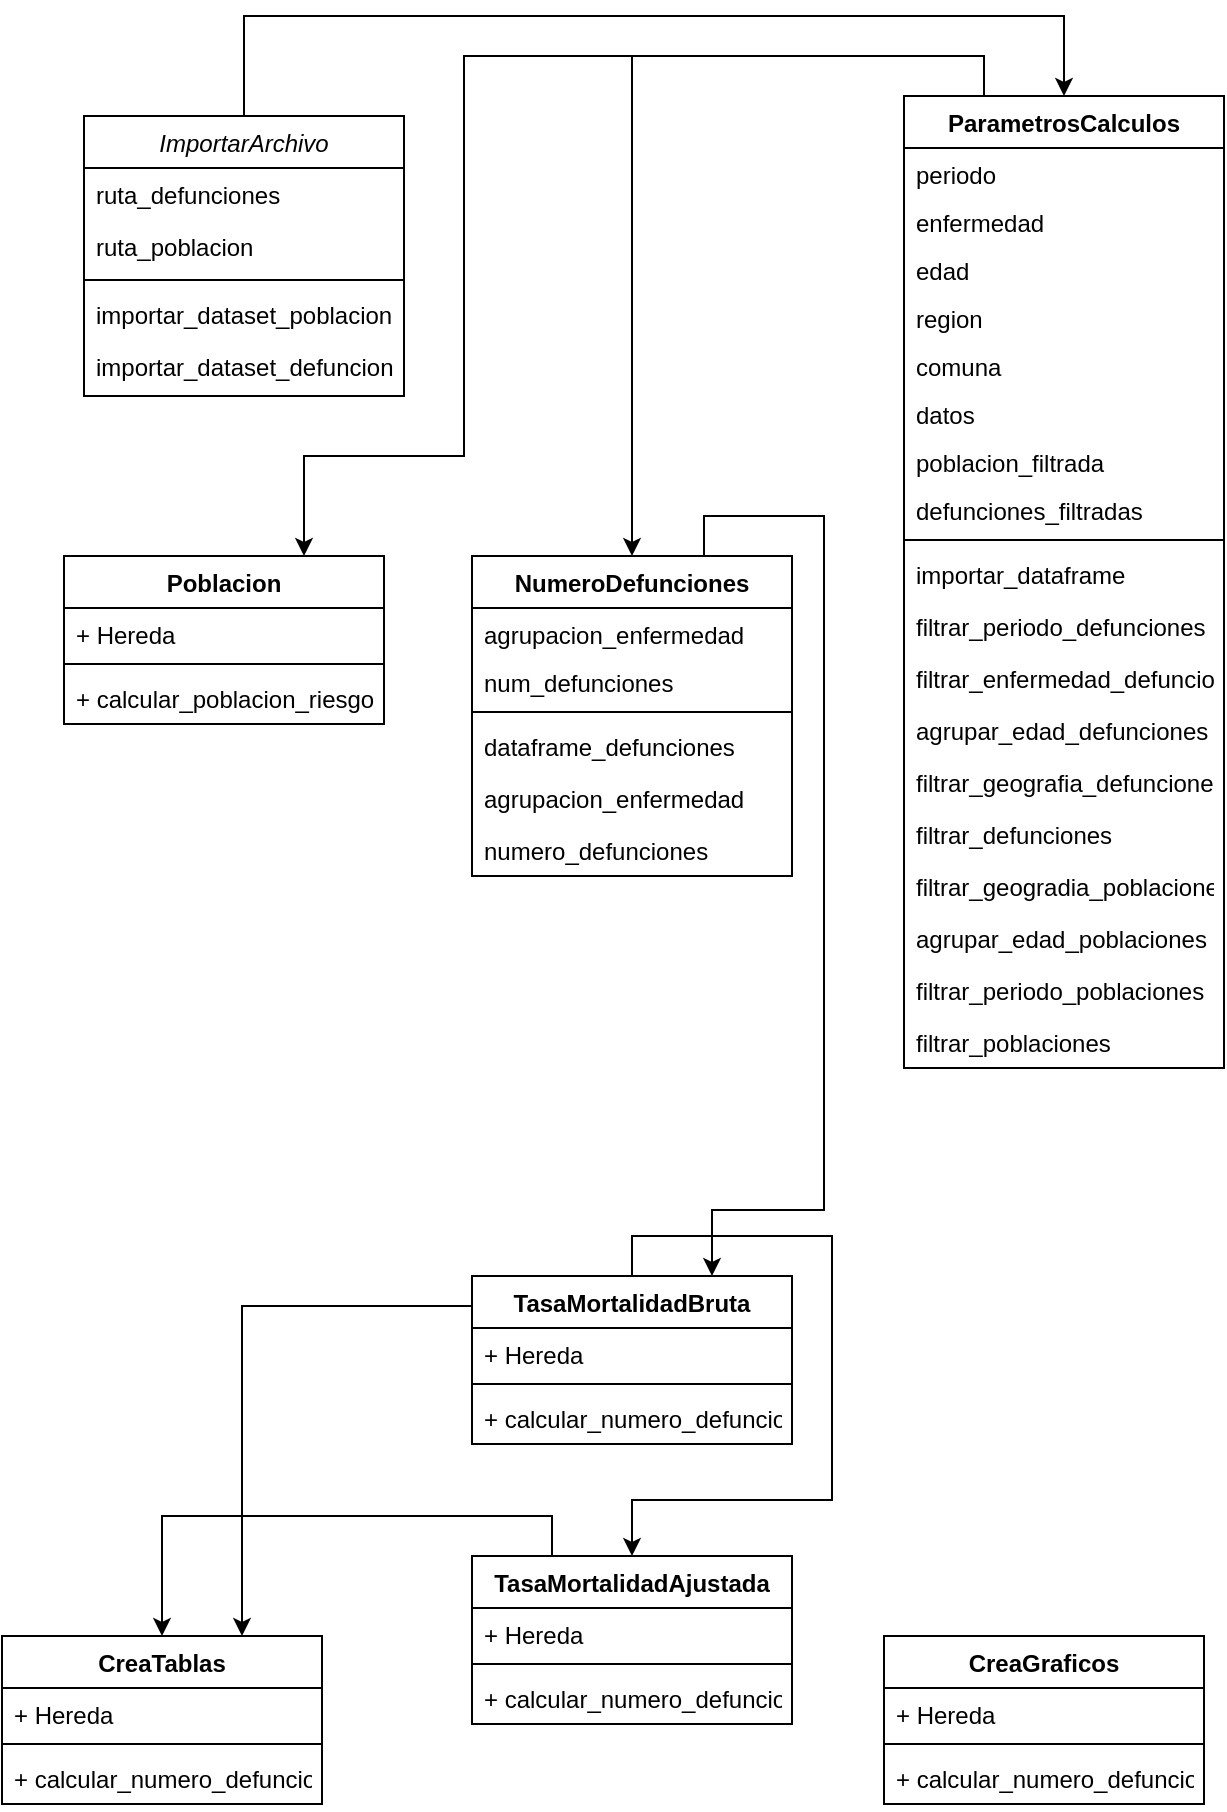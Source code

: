 <mxfile version="16.5.1" type="device"><diagram id="C5RBs43oDa-KdzZeNtuy" name="Page-1"><mxGraphModel dx="1122" dy="685" grid="1" gridSize="10" guides="1" tooltips="1" connect="1" arrows="1" fold="1" page="1" pageScale="1" pageWidth="827" pageHeight="1169" math="0" shadow="0"><root><mxCell id="WIyWlLk6GJQsqaUBKTNV-0"/><mxCell id="WIyWlLk6GJQsqaUBKTNV-1" parent="WIyWlLk6GJQsqaUBKTNV-0"/><mxCell id="wGkIY1f3AacvhokBt2IR-3" style="edgeStyle=orthogonalEdgeStyle;rounded=0;orthogonalLoop=1;jettySize=auto;html=1;exitX=0.5;exitY=0;exitDx=0;exitDy=0;entryX=0.5;entryY=0;entryDx=0;entryDy=0;" edge="1" parent="WIyWlLk6GJQsqaUBKTNV-1" source="zkfFHV4jXpPFQw0GAbJ--0" target="blr62Pe_u3Ho1g_nkJfP-22"><mxGeometry relative="1" as="geometry"><Array as="points"><mxPoint x="220" y="30"/><mxPoint x="630" y="30"/></Array></mxGeometry></mxCell><mxCell id="zkfFHV4jXpPFQw0GAbJ--0" value="ImportarArchivo" style="swimlane;fontStyle=2;align=center;verticalAlign=top;childLayout=stackLayout;horizontal=1;startSize=26;horizontalStack=0;resizeParent=1;resizeLast=0;collapsible=1;marginBottom=0;rounded=0;shadow=0;strokeWidth=1;" parent="WIyWlLk6GJQsqaUBKTNV-1" vertex="1"><mxGeometry x="140" y="80" width="160" height="140" as="geometry"><mxRectangle x="230" y="140" width="160" height="26" as="alternateBounds"/></mxGeometry></mxCell><mxCell id="zkfFHV4jXpPFQw0GAbJ--2" value="ruta_defunciones" style="text;align=left;verticalAlign=top;spacingLeft=4;spacingRight=4;overflow=hidden;rotatable=0;points=[[0,0.5],[1,0.5]];portConstraint=eastwest;rounded=0;shadow=0;html=0;" parent="zkfFHV4jXpPFQw0GAbJ--0" vertex="1"><mxGeometry y="26" width="160" height="26" as="geometry"/></mxCell><mxCell id="zkfFHV4jXpPFQw0GAbJ--3" value="ruta_poblacion" style="text;align=left;verticalAlign=top;spacingLeft=4;spacingRight=4;overflow=hidden;rotatable=0;points=[[0,0.5],[1,0.5]];portConstraint=eastwest;rounded=0;shadow=0;html=0;" parent="zkfFHV4jXpPFQw0GAbJ--0" vertex="1"><mxGeometry y="52" width="160" height="26" as="geometry"/></mxCell><mxCell id="zkfFHV4jXpPFQw0GAbJ--4" value="" style="line;html=1;strokeWidth=1;align=left;verticalAlign=middle;spacingTop=-1;spacingLeft=3;spacingRight=3;rotatable=0;labelPosition=right;points=[];portConstraint=eastwest;" parent="zkfFHV4jXpPFQw0GAbJ--0" vertex="1"><mxGeometry y="78" width="160" height="8" as="geometry"/></mxCell><mxCell id="zkfFHV4jXpPFQw0GAbJ--5" value="importar_dataset_poblacion" style="text;align=left;verticalAlign=top;spacingLeft=4;spacingRight=4;overflow=hidden;rotatable=0;points=[[0,0.5],[1,0.5]];portConstraint=eastwest;" parent="zkfFHV4jXpPFQw0GAbJ--0" vertex="1"><mxGeometry y="86" width="160" height="26" as="geometry"/></mxCell><mxCell id="xW-Fqafu3uQQAppdAeJd-8" value="importar_dataset_defunciones" style="text;align=left;verticalAlign=top;spacingLeft=4;spacingRight=4;overflow=hidden;rotatable=0;points=[[0,0.5],[1,0.5]];portConstraint=eastwest;" parent="zkfFHV4jXpPFQw0GAbJ--0" vertex="1"><mxGeometry y="112" width="160" height="26" as="geometry"/></mxCell><mxCell id="blr62Pe_u3Ho1g_nkJfP-2" value="Poblacion" style="swimlane;fontStyle=1;align=center;verticalAlign=top;childLayout=stackLayout;horizontal=1;startSize=26;horizontalStack=0;resizeParent=1;resizeParentMax=0;resizeLast=0;collapsible=1;marginBottom=0;" parent="WIyWlLk6GJQsqaUBKTNV-1" vertex="1"><mxGeometry x="130" y="300" width="160" height="84" as="geometry"/></mxCell><mxCell id="blr62Pe_u3Ho1g_nkJfP-6" value="+ Hereda" style="text;strokeColor=none;fillColor=none;align=left;verticalAlign=top;spacingLeft=4;spacingRight=4;overflow=hidden;rotatable=0;points=[[0,0.5],[1,0.5]];portConstraint=eastwest;" parent="blr62Pe_u3Ho1g_nkJfP-2" vertex="1"><mxGeometry y="26" width="160" height="24" as="geometry"/></mxCell><mxCell id="blr62Pe_u3Ho1g_nkJfP-4" value="" style="line;strokeWidth=1;fillColor=none;align=left;verticalAlign=middle;spacingTop=-1;spacingLeft=3;spacingRight=3;rotatable=0;labelPosition=right;points=[];portConstraint=eastwest;" parent="blr62Pe_u3Ho1g_nkJfP-2" vertex="1"><mxGeometry y="50" width="160" height="8" as="geometry"/></mxCell><mxCell id="blr62Pe_u3Ho1g_nkJfP-5" value="+ calcular_poblacion_riesgo" style="text;strokeColor=none;fillColor=none;align=left;verticalAlign=top;spacingLeft=4;spacingRight=4;overflow=hidden;rotatable=0;points=[[0,0.5],[1,0.5]];portConstraint=eastwest;" parent="blr62Pe_u3Ho1g_nkJfP-2" vertex="1"><mxGeometry y="58" width="160" height="26" as="geometry"/></mxCell><mxCell id="blr62Pe_u3Ho1g_nkJfP-59" style="edgeStyle=orthogonalEdgeStyle;rounded=0;orthogonalLoop=1;jettySize=auto;html=1;exitX=0.75;exitY=0;exitDx=0;exitDy=0;entryX=0.75;entryY=0;entryDx=0;entryDy=0;" parent="WIyWlLk6GJQsqaUBKTNV-1" source="blr62Pe_u3Ho1g_nkJfP-12" target="blr62Pe_u3Ho1g_nkJfP-34" edge="1"><mxGeometry relative="1" as="geometry"><Array as="points"><mxPoint x="450" y="280"/><mxPoint x="510" y="280"/><mxPoint x="510" y="627"/><mxPoint x="454" y="627"/></Array></mxGeometry></mxCell><mxCell id="blr62Pe_u3Ho1g_nkJfP-12" value="NumeroDefunciones" style="swimlane;fontStyle=1;align=center;verticalAlign=top;childLayout=stackLayout;horizontal=1;startSize=26;horizontalStack=0;resizeParent=1;resizeParentMax=0;resizeLast=0;collapsible=1;marginBottom=0;" parent="WIyWlLk6GJQsqaUBKTNV-1" vertex="1"><mxGeometry x="334" y="300" width="160" height="160" as="geometry"/></mxCell><mxCell id="xW-Fqafu3uQQAppdAeJd-0" value="agrupacion_enfermedad" style="text;strokeColor=none;fillColor=none;align=left;verticalAlign=top;spacingLeft=4;spacingRight=4;overflow=hidden;rotatable=0;points=[[0,0.5],[1,0.5]];portConstraint=eastwest;" parent="blr62Pe_u3Ho1g_nkJfP-12" vertex="1"><mxGeometry y="26" width="160" height="24" as="geometry"/></mxCell><mxCell id="wGkIY1f3AacvhokBt2IR-0" value="num_defunciones" style="text;strokeColor=none;fillColor=none;align=left;verticalAlign=top;spacingLeft=4;spacingRight=4;overflow=hidden;rotatable=0;points=[[0,0.5],[1,0.5]];portConstraint=eastwest;" vertex="1" parent="blr62Pe_u3Ho1g_nkJfP-12"><mxGeometry y="50" width="160" height="24" as="geometry"/></mxCell><mxCell id="blr62Pe_u3Ho1g_nkJfP-20" value="" style="line;strokeWidth=1;fillColor=none;align=left;verticalAlign=middle;spacingTop=-1;spacingLeft=3;spacingRight=3;rotatable=0;labelPosition=right;points=[];portConstraint=eastwest;" parent="blr62Pe_u3Ho1g_nkJfP-12" vertex="1"><mxGeometry y="74" width="160" height="8" as="geometry"/></mxCell><mxCell id="wGkIY1f3AacvhokBt2IR-8" value="dataframe_defunciones" style="text;strokeColor=none;fillColor=none;align=left;verticalAlign=top;spacingLeft=4;spacingRight=4;overflow=hidden;rotatable=0;points=[[0,0.5],[1,0.5]];portConstraint=eastwest;" vertex="1" parent="blr62Pe_u3Ho1g_nkJfP-12"><mxGeometry y="82" width="160" height="26" as="geometry"/></mxCell><mxCell id="blr62Pe_u3Ho1g_nkJfP-21" value="agrupacion_enfermedad" style="text;strokeColor=none;fillColor=none;align=left;verticalAlign=top;spacingLeft=4;spacingRight=4;overflow=hidden;rotatable=0;points=[[0,0.5],[1,0.5]];portConstraint=eastwest;" parent="blr62Pe_u3Ho1g_nkJfP-12" vertex="1"><mxGeometry y="108" width="160" height="26" as="geometry"/></mxCell><mxCell id="wGkIY1f3AacvhokBt2IR-1" value="numero_defunciones" style="text;strokeColor=none;fillColor=none;align=left;verticalAlign=top;spacingLeft=4;spacingRight=4;overflow=hidden;rotatable=0;points=[[0,0.5],[1,0.5]];portConstraint=eastwest;" vertex="1" parent="blr62Pe_u3Ho1g_nkJfP-12"><mxGeometry y="134" width="160" height="26" as="geometry"/></mxCell><mxCell id="blr62Pe_u3Ho1g_nkJfP-68" style="edgeStyle=orthogonalEdgeStyle;rounded=0;orthogonalLoop=1;jettySize=auto;html=1;exitX=0.25;exitY=0;exitDx=0;exitDy=0;entryX=0.5;entryY=0;entryDx=0;entryDy=0;" parent="WIyWlLk6GJQsqaUBKTNV-1" source="blr62Pe_u3Ho1g_nkJfP-22" target="blr62Pe_u3Ho1g_nkJfP-12" edge="1"><mxGeometry relative="1" as="geometry"><mxPoint x="540" y="100" as="sourcePoint"/><mxPoint x="600" y="190" as="targetPoint"/></mxGeometry></mxCell><mxCell id="wGkIY1f3AacvhokBt2IR-4" style="edgeStyle=orthogonalEdgeStyle;rounded=0;orthogonalLoop=1;jettySize=auto;html=1;exitX=0.25;exitY=0;exitDx=0;exitDy=0;entryX=0.75;entryY=0;entryDx=0;entryDy=0;" edge="1" parent="WIyWlLk6GJQsqaUBKTNV-1" source="blr62Pe_u3Ho1g_nkJfP-22" target="blr62Pe_u3Ho1g_nkJfP-2"><mxGeometry relative="1" as="geometry"><Array as="points"><mxPoint x="590" y="50"/><mxPoint x="330" y="50"/><mxPoint x="330" y="250"/><mxPoint x="250" y="250"/></Array></mxGeometry></mxCell><mxCell id="blr62Pe_u3Ho1g_nkJfP-22" value="ParametrosCalculos" style="swimlane;fontStyle=1;align=center;verticalAlign=top;childLayout=stackLayout;horizontal=1;startSize=26;horizontalStack=0;resizeParent=1;resizeParentMax=0;resizeLast=0;collapsible=1;marginBottom=0;" parent="WIyWlLk6GJQsqaUBKTNV-1" vertex="1"><mxGeometry x="550" y="70" width="160" height="486" as="geometry"/></mxCell><mxCell id="blr62Pe_u3Ho1g_nkJfP-23" value="periodo" style="text;strokeColor=none;fillColor=none;align=left;verticalAlign=top;spacingLeft=4;spacingRight=4;overflow=hidden;rotatable=0;points=[[0,0.5],[1,0.5]];portConstraint=eastwest;" parent="blr62Pe_u3Ho1g_nkJfP-22" vertex="1"><mxGeometry y="26" width="160" height="24" as="geometry"/></mxCell><mxCell id="xW-Fqafu3uQQAppdAeJd-4" value="enfermedad" style="text;strokeColor=none;fillColor=none;align=left;verticalAlign=top;spacingLeft=4;spacingRight=4;overflow=hidden;rotatable=0;points=[[0,0.5],[1,0.5]];portConstraint=eastwest;" parent="blr62Pe_u3Ho1g_nkJfP-22" vertex="1"><mxGeometry y="50" width="160" height="24" as="geometry"/></mxCell><mxCell id="blr62Pe_u3Ho1g_nkJfP-28" value="edad" style="text;strokeColor=none;fillColor=none;align=left;verticalAlign=top;spacingLeft=4;spacingRight=4;overflow=hidden;rotatable=0;points=[[0,0.5],[1,0.5]];portConstraint=eastwest;" parent="blr62Pe_u3Ho1g_nkJfP-22" vertex="1"><mxGeometry y="74" width="160" height="24" as="geometry"/></mxCell><mxCell id="blr62Pe_u3Ho1g_nkJfP-25" value="region" style="text;strokeColor=none;fillColor=none;align=left;verticalAlign=top;spacingLeft=4;spacingRight=4;overflow=hidden;rotatable=0;points=[[0,0.5],[1,0.5]];portConstraint=eastwest;" parent="blr62Pe_u3Ho1g_nkJfP-22" vertex="1"><mxGeometry y="98" width="160" height="24" as="geometry"/></mxCell><mxCell id="blr62Pe_u3Ho1g_nkJfP-26" value="comuna" style="text;strokeColor=none;fillColor=none;align=left;verticalAlign=top;spacingLeft=4;spacingRight=4;overflow=hidden;rotatable=0;points=[[0,0.5],[1,0.5]];portConstraint=eastwest;" parent="blr62Pe_u3Ho1g_nkJfP-22" vertex="1"><mxGeometry y="122" width="160" height="24" as="geometry"/></mxCell><mxCell id="PN3_xdxHdAM6PQlsfQDJ-0" value="datos" style="text;strokeColor=none;fillColor=none;align=left;verticalAlign=top;spacingLeft=4;spacingRight=4;overflow=hidden;rotatable=0;points=[[0,0.5],[1,0.5]];portConstraint=eastwest;" parent="blr62Pe_u3Ho1g_nkJfP-22" vertex="1"><mxGeometry y="146" width="160" height="24" as="geometry"/></mxCell><mxCell id="PN3_xdxHdAM6PQlsfQDJ-1" value="poblacion_filtrada" style="text;strokeColor=none;fillColor=none;align=left;verticalAlign=top;spacingLeft=4;spacingRight=4;overflow=hidden;rotatable=0;points=[[0,0.5],[1,0.5]];portConstraint=eastwest;" parent="blr62Pe_u3Ho1g_nkJfP-22" vertex="1"><mxGeometry y="170" width="160" height="24" as="geometry"/></mxCell><mxCell id="PN3_xdxHdAM6PQlsfQDJ-2" value="defunciones_filtradas" style="text;strokeColor=none;fillColor=none;align=left;verticalAlign=top;spacingLeft=4;spacingRight=4;overflow=hidden;rotatable=0;points=[[0,0.5],[1,0.5]];portConstraint=eastwest;" parent="blr62Pe_u3Ho1g_nkJfP-22" vertex="1"><mxGeometry y="194" width="160" height="24" as="geometry"/></mxCell><mxCell id="blr62Pe_u3Ho1g_nkJfP-29" value="" style="line;strokeWidth=1;fillColor=none;align=left;verticalAlign=middle;spacingTop=-1;spacingLeft=3;spacingRight=3;rotatable=0;labelPosition=right;points=[];portConstraint=eastwest;" parent="blr62Pe_u3Ho1g_nkJfP-22" vertex="1"><mxGeometry y="218" width="160" height="8" as="geometry"/></mxCell><mxCell id="blr62Pe_u3Ho1g_nkJfP-30" value="importar_dataframe" style="text;strokeColor=none;fillColor=none;align=left;verticalAlign=top;spacingLeft=4;spacingRight=4;overflow=hidden;rotatable=0;points=[[0,0.5],[1,0.5]];portConstraint=eastwest;" parent="blr62Pe_u3Ho1g_nkJfP-22" vertex="1"><mxGeometry y="226" width="160" height="26" as="geometry"/></mxCell><mxCell id="xW-Fqafu3uQQAppdAeJd-6" value="filtrar_periodo_defunciones" style="text;strokeColor=none;fillColor=none;align=left;verticalAlign=top;spacingLeft=4;spacingRight=4;overflow=hidden;rotatable=0;points=[[0,0.5],[1,0.5]];portConstraint=eastwest;" parent="blr62Pe_u3Ho1g_nkJfP-22" vertex="1"><mxGeometry y="252" width="160" height="26" as="geometry"/></mxCell><mxCell id="xW-Fqafu3uQQAppdAeJd-1" value="filtrar_enfermedad_defunciones" style="text;strokeColor=none;fillColor=none;align=left;verticalAlign=top;spacingLeft=4;spacingRight=4;overflow=hidden;rotatable=0;points=[[0,0.5],[1,0.5]];portConstraint=eastwest;" parent="blr62Pe_u3Ho1g_nkJfP-22" vertex="1"><mxGeometry y="278" width="160" height="26" as="geometry"/></mxCell><mxCell id="PN3_xdxHdAM6PQlsfQDJ-5" value="agrupar_edad_defunciones" style="text;strokeColor=none;fillColor=none;align=left;verticalAlign=top;spacingLeft=4;spacingRight=4;overflow=hidden;rotatable=0;points=[[0,0.5],[1,0.5]];portConstraint=eastwest;" parent="blr62Pe_u3Ho1g_nkJfP-22" vertex="1"><mxGeometry y="304" width="160" height="26" as="geometry"/></mxCell><mxCell id="PN3_xdxHdAM6PQlsfQDJ-3" value="filtrar_geografia_defunciones" style="text;strokeColor=none;fillColor=none;align=left;verticalAlign=top;spacingLeft=4;spacingRight=4;overflow=hidden;rotatable=0;points=[[0,0.5],[1,0.5]];portConstraint=eastwest;" parent="blr62Pe_u3Ho1g_nkJfP-22" vertex="1"><mxGeometry y="330" width="160" height="26" as="geometry"/></mxCell><mxCell id="PN3_xdxHdAM6PQlsfQDJ-6" value="filtrar_defunciones" style="text;strokeColor=none;fillColor=none;align=left;verticalAlign=top;spacingLeft=4;spacingRight=4;overflow=hidden;rotatable=0;points=[[0,0.5],[1,0.5]];portConstraint=eastwest;" parent="blr62Pe_u3Ho1g_nkJfP-22" vertex="1"><mxGeometry y="356" width="160" height="26" as="geometry"/></mxCell><mxCell id="PN3_xdxHdAM6PQlsfQDJ-9" value="filtrar_geogradia_poblaciones" style="text;strokeColor=none;fillColor=none;align=left;verticalAlign=top;spacingLeft=4;spacingRight=4;overflow=hidden;rotatable=0;points=[[0,0.5],[1,0.5]];portConstraint=eastwest;" parent="blr62Pe_u3Ho1g_nkJfP-22" vertex="1"><mxGeometry y="382" width="160" height="26" as="geometry"/></mxCell><mxCell id="PN3_xdxHdAM6PQlsfQDJ-8" value="agrupar_edad_poblaciones" style="text;strokeColor=none;fillColor=none;align=left;verticalAlign=top;spacingLeft=4;spacingRight=4;overflow=hidden;rotatable=0;points=[[0,0.5],[1,0.5]];portConstraint=eastwest;" parent="blr62Pe_u3Ho1g_nkJfP-22" vertex="1"><mxGeometry y="408" width="160" height="26" as="geometry"/></mxCell><mxCell id="PN3_xdxHdAM6PQlsfQDJ-7" value="filtrar_periodo_poblaciones" style="text;strokeColor=none;fillColor=none;align=left;verticalAlign=top;spacingLeft=4;spacingRight=4;overflow=hidden;rotatable=0;points=[[0,0.5],[1,0.5]];portConstraint=eastwest;" parent="blr62Pe_u3Ho1g_nkJfP-22" vertex="1"><mxGeometry y="434" width="160" height="26" as="geometry"/></mxCell><mxCell id="PN3_xdxHdAM6PQlsfQDJ-10" value="filtrar_poblaciones" style="text;strokeColor=none;fillColor=none;align=left;verticalAlign=top;spacingLeft=4;spacingRight=4;overflow=hidden;rotatable=0;points=[[0,0.5],[1,0.5]];portConstraint=eastwest;" parent="blr62Pe_u3Ho1g_nkJfP-22" vertex="1"><mxGeometry y="460" width="160" height="26" as="geometry"/></mxCell><mxCell id="blr62Pe_u3Ho1g_nkJfP-60" style="edgeStyle=orthogonalEdgeStyle;rounded=0;orthogonalLoop=1;jettySize=auto;html=1;exitX=0.5;exitY=0;exitDx=0;exitDy=0;entryX=0.5;entryY=0;entryDx=0;entryDy=0;" parent="WIyWlLk6GJQsqaUBKTNV-1" source="blr62Pe_u3Ho1g_nkJfP-34" target="blr62Pe_u3Ho1g_nkJfP-40" edge="1"><mxGeometry relative="1" as="geometry"/></mxCell><mxCell id="blr62Pe_u3Ho1g_nkJfP-64" style="edgeStyle=orthogonalEdgeStyle;rounded=0;orthogonalLoop=1;jettySize=auto;html=1;exitX=0.006;exitY=0.179;exitDx=0;exitDy=0;entryX=0.75;entryY=0;entryDx=0;entryDy=0;exitPerimeter=0;" parent="WIyWlLk6GJQsqaUBKTNV-1" source="blr62Pe_u3Ho1g_nkJfP-34" target="blr62Pe_u3Ho1g_nkJfP-45" edge="1"><mxGeometry relative="1" as="geometry"><mxPoint x="269" y="601" as="sourcePoint"/></mxGeometry></mxCell><mxCell id="blr62Pe_u3Ho1g_nkJfP-34" value="TasaMortalidadBruta" style="swimlane;fontStyle=1;align=center;verticalAlign=top;childLayout=stackLayout;horizontal=1;startSize=26;horizontalStack=0;resizeParent=1;resizeParentMax=0;resizeLast=0;collapsible=1;marginBottom=0;" parent="WIyWlLk6GJQsqaUBKTNV-1" vertex="1"><mxGeometry x="334" y="660" width="160" height="84" as="geometry"/></mxCell><mxCell id="blr62Pe_u3Ho1g_nkJfP-35" value="+ Hereda" style="text;strokeColor=none;fillColor=none;align=left;verticalAlign=top;spacingLeft=4;spacingRight=4;overflow=hidden;rotatable=0;points=[[0,0.5],[1,0.5]];portConstraint=eastwest;" parent="blr62Pe_u3Ho1g_nkJfP-34" vertex="1"><mxGeometry y="26" width="160" height="24" as="geometry"/></mxCell><mxCell id="blr62Pe_u3Ho1g_nkJfP-36" value="" style="line;strokeWidth=1;fillColor=none;align=left;verticalAlign=middle;spacingTop=-1;spacingLeft=3;spacingRight=3;rotatable=0;labelPosition=right;points=[];portConstraint=eastwest;" parent="blr62Pe_u3Ho1g_nkJfP-34" vertex="1"><mxGeometry y="50" width="160" height="8" as="geometry"/></mxCell><mxCell id="blr62Pe_u3Ho1g_nkJfP-37" value="+ calcular_numero_defunciones" style="text;strokeColor=none;fillColor=none;align=left;verticalAlign=top;spacingLeft=4;spacingRight=4;overflow=hidden;rotatable=0;points=[[0,0.5],[1,0.5]];portConstraint=eastwest;" parent="blr62Pe_u3Ho1g_nkJfP-34" vertex="1"><mxGeometry y="58" width="160" height="26" as="geometry"/></mxCell><mxCell id="blr62Pe_u3Ho1g_nkJfP-61" style="edgeStyle=orthogonalEdgeStyle;rounded=0;orthogonalLoop=1;jettySize=auto;html=1;exitX=0.25;exitY=0;exitDx=0;exitDy=0;entryX=0.5;entryY=0;entryDx=0;entryDy=0;" parent="WIyWlLk6GJQsqaUBKTNV-1" source="blr62Pe_u3Ho1g_nkJfP-40" target="blr62Pe_u3Ho1g_nkJfP-45" edge="1"><mxGeometry relative="1" as="geometry"/></mxCell><mxCell id="blr62Pe_u3Ho1g_nkJfP-40" value="TasaMortalidadAjustada" style="swimlane;fontStyle=1;align=center;verticalAlign=top;childLayout=stackLayout;horizontal=1;startSize=26;horizontalStack=0;resizeParent=1;resizeParentMax=0;resizeLast=0;collapsible=1;marginBottom=0;" parent="WIyWlLk6GJQsqaUBKTNV-1" vertex="1"><mxGeometry x="334" y="800" width="160" height="84" as="geometry"/></mxCell><mxCell id="blr62Pe_u3Ho1g_nkJfP-41" value="+ Hereda" style="text;strokeColor=none;fillColor=none;align=left;verticalAlign=top;spacingLeft=4;spacingRight=4;overflow=hidden;rotatable=0;points=[[0,0.5],[1,0.5]];portConstraint=eastwest;" parent="blr62Pe_u3Ho1g_nkJfP-40" vertex="1"><mxGeometry y="26" width="160" height="24" as="geometry"/></mxCell><mxCell id="blr62Pe_u3Ho1g_nkJfP-42" value="" style="line;strokeWidth=1;fillColor=none;align=left;verticalAlign=middle;spacingTop=-1;spacingLeft=3;spacingRight=3;rotatable=0;labelPosition=right;points=[];portConstraint=eastwest;" parent="blr62Pe_u3Ho1g_nkJfP-40" vertex="1"><mxGeometry y="50" width="160" height="8" as="geometry"/></mxCell><mxCell id="blr62Pe_u3Ho1g_nkJfP-43" value="+ calcular_numero_defunciones" style="text;strokeColor=none;fillColor=none;align=left;verticalAlign=top;spacingLeft=4;spacingRight=4;overflow=hidden;rotatable=0;points=[[0,0.5],[1,0.5]];portConstraint=eastwest;" parent="blr62Pe_u3Ho1g_nkJfP-40" vertex="1"><mxGeometry y="58" width="160" height="26" as="geometry"/></mxCell><mxCell id="blr62Pe_u3Ho1g_nkJfP-45" value="CreaTablas" style="swimlane;fontStyle=1;align=center;verticalAlign=top;childLayout=stackLayout;horizontal=1;startSize=26;horizontalStack=0;resizeParent=1;resizeParentMax=0;resizeLast=0;collapsible=1;marginBottom=0;" parent="WIyWlLk6GJQsqaUBKTNV-1" vertex="1"><mxGeometry x="99" y="840" width="160" height="84" as="geometry"/></mxCell><mxCell id="blr62Pe_u3Ho1g_nkJfP-46" value="+ Hereda" style="text;strokeColor=none;fillColor=none;align=left;verticalAlign=top;spacingLeft=4;spacingRight=4;overflow=hidden;rotatable=0;points=[[0,0.5],[1,0.5]];portConstraint=eastwest;" parent="blr62Pe_u3Ho1g_nkJfP-45" vertex="1"><mxGeometry y="26" width="160" height="24" as="geometry"/></mxCell><mxCell id="blr62Pe_u3Ho1g_nkJfP-47" value="" style="line;strokeWidth=1;fillColor=none;align=left;verticalAlign=middle;spacingTop=-1;spacingLeft=3;spacingRight=3;rotatable=0;labelPosition=right;points=[];portConstraint=eastwest;" parent="blr62Pe_u3Ho1g_nkJfP-45" vertex="1"><mxGeometry y="50" width="160" height="8" as="geometry"/></mxCell><mxCell id="blr62Pe_u3Ho1g_nkJfP-48" value="+ calcular_numero_defunciones" style="text;strokeColor=none;fillColor=none;align=left;verticalAlign=top;spacingLeft=4;spacingRight=4;overflow=hidden;rotatable=0;points=[[0,0.5],[1,0.5]];portConstraint=eastwest;" parent="blr62Pe_u3Ho1g_nkJfP-45" vertex="1"><mxGeometry y="58" width="160" height="26" as="geometry"/></mxCell><mxCell id="blr62Pe_u3Ho1g_nkJfP-49" value="CreaGraficos" style="swimlane;fontStyle=1;align=center;verticalAlign=top;childLayout=stackLayout;horizontal=1;startSize=26;horizontalStack=0;resizeParent=1;resizeParentMax=0;resizeLast=0;collapsible=1;marginBottom=0;" parent="WIyWlLk6GJQsqaUBKTNV-1" vertex="1"><mxGeometry x="540" y="840" width="160" height="84" as="geometry"/></mxCell><mxCell id="blr62Pe_u3Ho1g_nkJfP-50" value="+ Hereda" style="text;strokeColor=none;fillColor=none;align=left;verticalAlign=top;spacingLeft=4;spacingRight=4;overflow=hidden;rotatable=0;points=[[0,0.5],[1,0.5]];portConstraint=eastwest;" parent="blr62Pe_u3Ho1g_nkJfP-49" vertex="1"><mxGeometry y="26" width="160" height="24" as="geometry"/></mxCell><mxCell id="blr62Pe_u3Ho1g_nkJfP-51" value="" style="line;strokeWidth=1;fillColor=none;align=left;verticalAlign=middle;spacingTop=-1;spacingLeft=3;spacingRight=3;rotatable=0;labelPosition=right;points=[];portConstraint=eastwest;" parent="blr62Pe_u3Ho1g_nkJfP-49" vertex="1"><mxGeometry y="50" width="160" height="8" as="geometry"/></mxCell><mxCell id="blr62Pe_u3Ho1g_nkJfP-52" value="+ calcular_numero_defunciones" style="text;strokeColor=none;fillColor=none;align=left;verticalAlign=top;spacingLeft=4;spacingRight=4;overflow=hidden;rotatable=0;points=[[0,0.5],[1,0.5]];portConstraint=eastwest;" parent="blr62Pe_u3Ho1g_nkJfP-49" vertex="1"><mxGeometry y="58" width="160" height="26" as="geometry"/></mxCell></root></mxGraphModel></diagram></mxfile>
